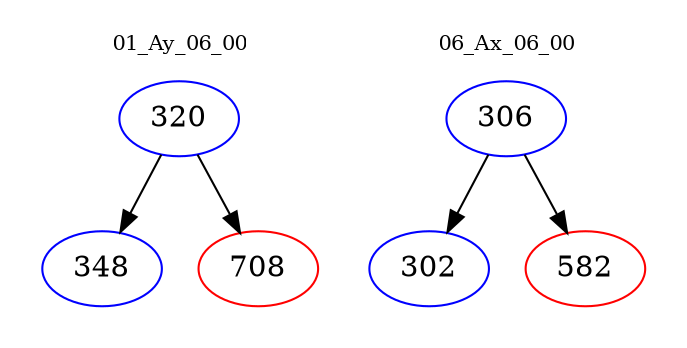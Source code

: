digraph{
subgraph cluster_0 {
color = white
label = "01_Ay_06_00";
fontsize=10;
T0_320 [label="320", color="blue"]
T0_320 -> T0_348 [color="black"]
T0_348 [label="348", color="blue"]
T0_320 -> T0_708 [color="black"]
T0_708 [label="708", color="red"]
}
subgraph cluster_1 {
color = white
label = "06_Ax_06_00";
fontsize=10;
T1_306 [label="306", color="blue"]
T1_306 -> T1_302 [color="black"]
T1_302 [label="302", color="blue"]
T1_306 -> T1_582 [color="black"]
T1_582 [label="582", color="red"]
}
}
